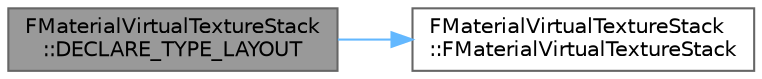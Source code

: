 digraph "FMaterialVirtualTextureStack::DECLARE_TYPE_LAYOUT"
{
 // INTERACTIVE_SVG=YES
 // LATEX_PDF_SIZE
  bgcolor="transparent";
  edge [fontname=Helvetica,fontsize=10,labelfontname=Helvetica,labelfontsize=10];
  node [fontname=Helvetica,fontsize=10,shape=box,height=0.2,width=0.4];
  rankdir="LR";
  Node1 [id="Node000001",label="FMaterialVirtualTextureStack\l::DECLARE_TYPE_LAYOUT",height=0.2,width=0.4,color="gray40", fillcolor="grey60", style="filled", fontcolor="black",tooltip=" "];
  Node1 -> Node2 [id="edge1_Node000001_Node000002",color="steelblue1",style="solid",tooltip=" "];
  Node2 [id="Node000002",label="FMaterialVirtualTextureStack\l::FMaterialVirtualTextureStack",height=0.2,width=0.4,color="grey40", fillcolor="white", style="filled",URL="$d6/d47/classFMaterialVirtualTextureStack.html#a91a73d66aa505c275fb9a19984a46d2b",tooltip=" "];
}
